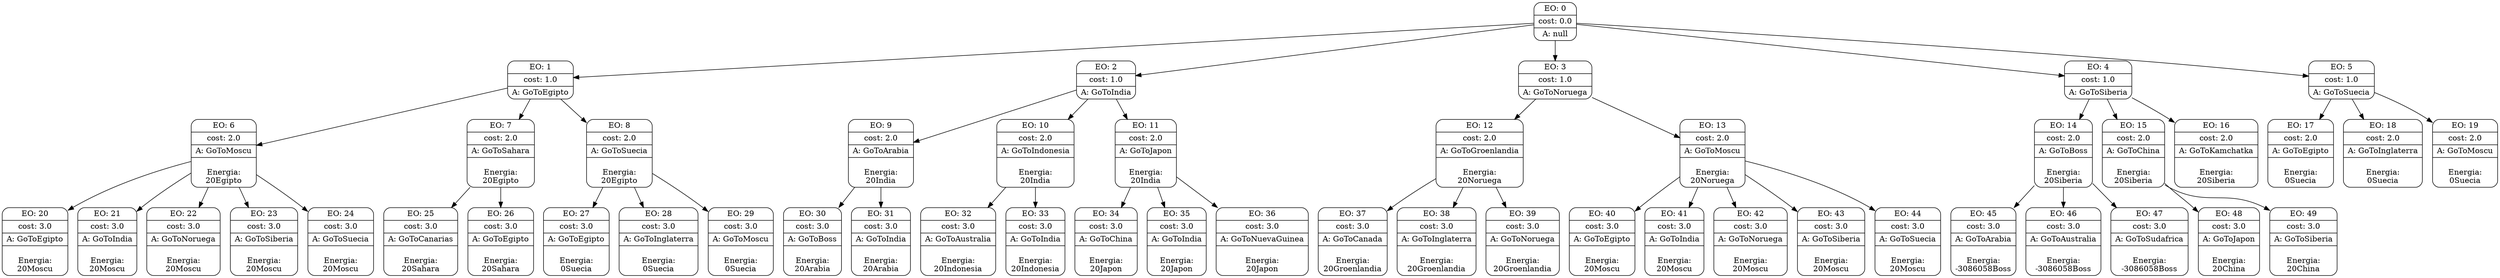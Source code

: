 digraph g {
node [shape = Mrecord];
nodo0[label="{EO: 0|cost: 0.0|A: null}"]
nodo1[label="{EO: 1|cost: 1.0|A: GoToEgipto}"]
nodo6[label="{EO: 6|cost: 2.0|A: GoToMoscu|{\nEnergia:\n20Egipto\n}}"]
nodo20[label="{EO: 20|cost: 3.0|A: GoToEgipto|{\nEnergia:\n20Moscu\n}}"]

nodo6 -> nodo20;
nodo21[label="{EO: 21|cost: 3.0|A: GoToIndia|{\nEnergia:\n20Moscu\n}}"]

nodo6 -> nodo21;
nodo22[label="{EO: 22|cost: 3.0|A: GoToNoruega|{\nEnergia:\n20Moscu\n}}"]

nodo6 -> nodo22;
nodo23[label="{EO: 23|cost: 3.0|A: GoToSiberia|{\nEnergia:\n20Moscu\n}}"]

nodo6 -> nodo23;
nodo24[label="{EO: 24|cost: 3.0|A: GoToSuecia|{\nEnergia:\n20Moscu\n}}"]

nodo6 -> nodo24;

nodo1 -> nodo6;
nodo7[label="{EO: 7|cost: 2.0|A: GoToSahara|{\nEnergia:\n20Egipto\n}}"]
nodo25[label="{EO: 25|cost: 3.0|A: GoToCanarias|{\nEnergia:\n20Sahara\n}}"]

nodo7 -> nodo25;
nodo26[label="{EO: 26|cost: 3.0|A: GoToEgipto|{\nEnergia:\n20Sahara\n}}"]

nodo7 -> nodo26;

nodo1 -> nodo7;
nodo8[label="{EO: 8|cost: 2.0|A: GoToSuecia|{\nEnergia:\n20Egipto\n}}"]
nodo27[label="{EO: 27|cost: 3.0|A: GoToEgipto|{\nEnergia:\n0Suecia\n}}"]

nodo8 -> nodo27;
nodo28[label="{EO: 28|cost: 3.0|A: GoToInglaterra|{\nEnergia:\n0Suecia\n}}"]

nodo8 -> nodo28;
nodo29[label="{EO: 29|cost: 3.0|A: GoToMoscu|{\nEnergia:\n0Suecia\n}}"]

nodo8 -> nodo29;

nodo1 -> nodo8;

nodo0 -> nodo1;
nodo2[label="{EO: 2|cost: 1.0|A: GoToIndia}"]
nodo9[label="{EO: 9|cost: 2.0|A: GoToArabia|{\nEnergia:\n20India\n}}"]
nodo30[label="{EO: 30|cost: 3.0|A: GoToBoss|{\nEnergia:\n20Arabia\n}}"]

nodo9 -> nodo30;
nodo31[label="{EO: 31|cost: 3.0|A: GoToIndia|{\nEnergia:\n20Arabia\n}}"]

nodo9 -> nodo31;

nodo2 -> nodo9;
nodo10[label="{EO: 10|cost: 2.0|A: GoToIndonesia|{\nEnergia:\n20India\n}}"]
nodo32[label="{EO: 32|cost: 3.0|A: GoToAustralia|{\nEnergia:\n20Indonesia\n}}"]

nodo10 -> nodo32;
nodo33[label="{EO: 33|cost: 3.0|A: GoToIndia|{\nEnergia:\n20Indonesia\n}}"]

nodo10 -> nodo33;

nodo2 -> nodo10;
nodo11[label="{EO: 11|cost: 2.0|A: GoToJapon|{\nEnergia:\n20India\n}}"]
nodo34[label="{EO: 34|cost: 3.0|A: GoToChina|{\nEnergia:\n20Japon\n}}"]

nodo11 -> nodo34;
nodo35[label="{EO: 35|cost: 3.0|A: GoToIndia|{\nEnergia:\n20Japon\n}}"]

nodo11 -> nodo35;
nodo36[label="{EO: 36|cost: 3.0|A: GoToNuevaGuinea|{\nEnergia:\n20Japon\n}}"]

nodo11 -> nodo36;

nodo2 -> nodo11;

nodo0 -> nodo2;
nodo3[label="{EO: 3|cost: 1.0|A: GoToNoruega}"]
nodo12[label="{EO: 12|cost: 2.0|A: GoToGroenlandia|{\nEnergia:\n20Noruega\n}}"]
nodo37[label="{EO: 37|cost: 3.0|A: GoToCanada|{\nEnergia:\n20Groenlandia\n}}"]

nodo12 -> nodo37;
nodo38[label="{EO: 38|cost: 3.0|A: GoToInglaterra|{\nEnergia:\n20Groenlandia\n}}"]

nodo12 -> nodo38;
nodo39[label="{EO: 39|cost: 3.0|A: GoToNoruega|{\nEnergia:\n20Groenlandia\n}}"]

nodo12 -> nodo39;

nodo3 -> nodo12;
nodo13[label="{EO: 13|cost: 2.0|A: GoToMoscu|{\nEnergia:\n20Noruega\n}}"]
nodo40[label="{EO: 40|cost: 3.0|A: GoToEgipto|{\nEnergia:\n20Moscu\n}}"]

nodo13 -> nodo40;
nodo41[label="{EO: 41|cost: 3.0|A: GoToIndia|{\nEnergia:\n20Moscu\n}}"]

nodo13 -> nodo41;
nodo42[label="{EO: 42|cost: 3.0|A: GoToNoruega|{\nEnergia:\n20Moscu\n}}"]

nodo13 -> nodo42;
nodo43[label="{EO: 43|cost: 3.0|A: GoToSiberia|{\nEnergia:\n20Moscu\n}}"]

nodo13 -> nodo43;
nodo44[label="{EO: 44|cost: 3.0|A: GoToSuecia|{\nEnergia:\n20Moscu\n}}"]

nodo13 -> nodo44;

nodo3 -> nodo13;

nodo0 -> nodo3;
nodo4[label="{EO: 4|cost: 1.0|A: GoToSiberia}"]
nodo14[label="{EO: 14|cost: 2.0|A: GoToBoss|{\nEnergia:\n20Siberia\n}}"]
nodo45[label="{EO: 45|cost: 3.0|A: GoToArabia|{\nEnergia:\n-3086058Boss\n}}"]

nodo14 -> nodo45;
nodo46[label="{EO: 46|cost: 3.0|A: GoToAustralia|{\nEnergia:\n-3086058Boss\n}}"]

nodo14 -> nodo46;
nodo47[label="{EO: 47|cost: 3.0|A: GoToSudafrica|{\nEnergia:\n-3086058Boss\n}}"]

nodo14 -> nodo47;

nodo4 -> nodo14;
nodo15[label="{EO: 15|cost: 2.0|A: GoToChina|{\nEnergia:\n20Siberia\n}}"]
nodo48[label="{EO: 48|cost: 3.0|A: GoToJapon|{\nEnergia:\n20China\n}}"]

nodo15 -> nodo48;
nodo49[label="{EO: 49|cost: 3.0|A: GoToSiberia|{\nEnergia:\n20China\n}}"]

nodo15 -> nodo49;

nodo4 -> nodo15;
nodo16[label="{EO: 16|cost: 2.0|A: GoToKamchatka|{\nEnergia:\n20Siberia\n}}"]

nodo4 -> nodo16;

nodo0 -> nodo4;
nodo5[label="{EO: 5|cost: 1.0|A: GoToSuecia}"]
nodo17[label="{EO: 17|cost: 2.0|A: GoToEgipto|{\nEnergia:\n0Suecia\n}}"]

nodo5 -> nodo17;
nodo18[label="{EO: 18|cost: 2.0|A: GoToInglaterra|{\nEnergia:\n0Suecia\n}}"]

nodo5 -> nodo18;
nodo19[label="{EO: 19|cost: 2.0|A: GoToMoscu|{\nEnergia:\n0Suecia\n}}"]

nodo5 -> nodo19;

nodo0 -> nodo5;


}